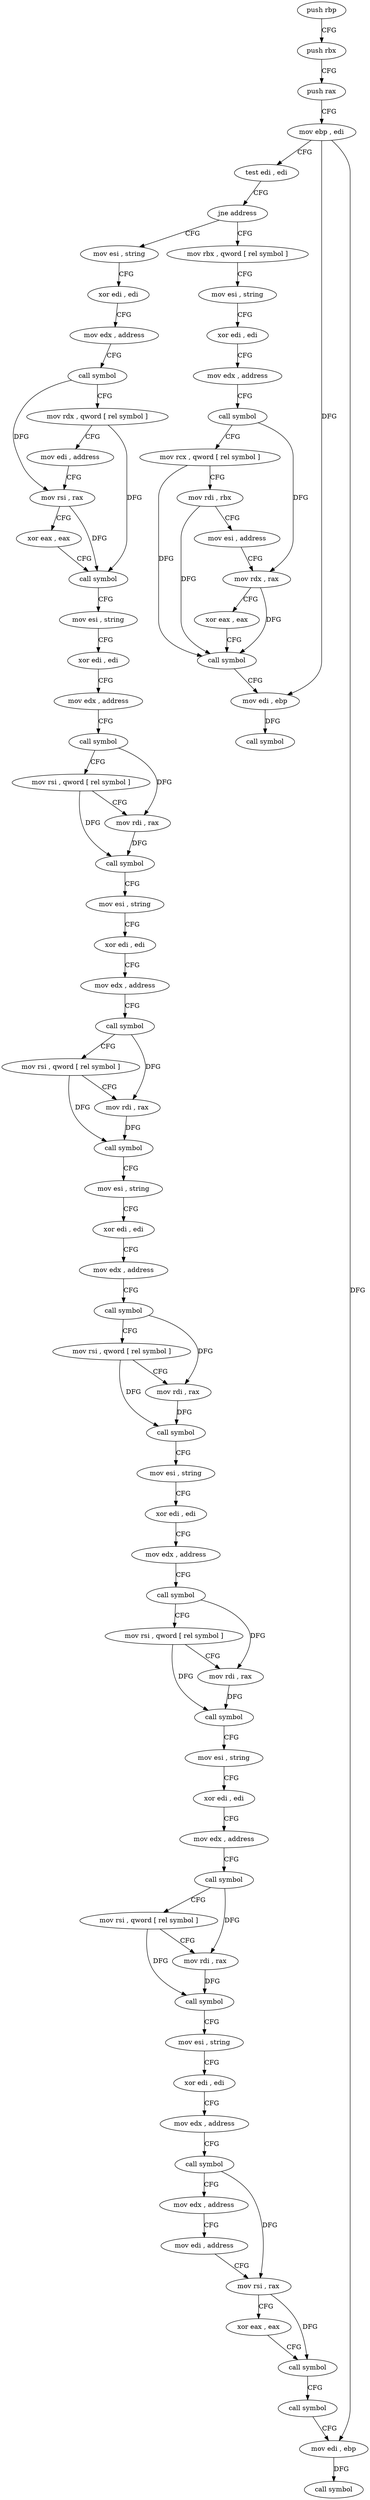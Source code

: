 digraph "func" {
"4200624" [label = "push rbp" ]
"4200625" [label = "push rbx" ]
"4200626" [label = "push rax" ]
"4200627" [label = "mov ebp , edi" ]
"4200629" [label = "test edi , edi" ]
"4200631" [label = "jne address" ]
"4200885" [label = "mov rbx , qword [ rel symbol ]" ]
"4200637" [label = "mov esi , string" ]
"4200892" [label = "mov esi , string" ]
"4200897" [label = "xor edi , edi" ]
"4200899" [label = "mov edx , address" ]
"4200904" [label = "call symbol" ]
"4200909" [label = "mov rcx , qword [ rel symbol ]" ]
"4200916" [label = "mov rdi , rbx" ]
"4200919" [label = "mov esi , address" ]
"4200924" [label = "mov rdx , rax" ]
"4200927" [label = "xor eax , eax" ]
"4200929" [label = "call symbol" ]
"4200934" [label = "mov edi , ebp" ]
"4200936" [label = "call symbol" ]
"4200642" [label = "xor edi , edi" ]
"4200644" [label = "mov edx , address" ]
"4200649" [label = "call symbol" ]
"4200654" [label = "mov rdx , qword [ rel symbol ]" ]
"4200661" [label = "mov edi , address" ]
"4200666" [label = "mov rsi , rax" ]
"4200669" [label = "xor eax , eax" ]
"4200671" [label = "call symbol" ]
"4200676" [label = "mov esi , string" ]
"4200681" [label = "xor edi , edi" ]
"4200683" [label = "mov edx , address" ]
"4200688" [label = "call symbol" ]
"4200693" [label = "mov rsi , qword [ rel symbol ]" ]
"4200700" [label = "mov rdi , rax" ]
"4200703" [label = "call symbol" ]
"4200708" [label = "mov esi , string" ]
"4200713" [label = "xor edi , edi" ]
"4200715" [label = "mov edx , address" ]
"4200720" [label = "call symbol" ]
"4200725" [label = "mov rsi , qword [ rel symbol ]" ]
"4200732" [label = "mov rdi , rax" ]
"4200735" [label = "call symbol" ]
"4200740" [label = "mov esi , string" ]
"4200745" [label = "xor edi , edi" ]
"4200747" [label = "mov edx , address" ]
"4200752" [label = "call symbol" ]
"4200757" [label = "mov rsi , qword [ rel symbol ]" ]
"4200764" [label = "mov rdi , rax" ]
"4200767" [label = "call symbol" ]
"4200772" [label = "mov esi , string" ]
"4200777" [label = "xor edi , edi" ]
"4200779" [label = "mov edx , address" ]
"4200784" [label = "call symbol" ]
"4200789" [label = "mov rsi , qword [ rel symbol ]" ]
"4200796" [label = "mov rdi , rax" ]
"4200799" [label = "call symbol" ]
"4200804" [label = "mov esi , string" ]
"4200809" [label = "xor edi , edi" ]
"4200811" [label = "mov edx , address" ]
"4200816" [label = "call symbol" ]
"4200821" [label = "mov rsi , qword [ rel symbol ]" ]
"4200828" [label = "mov rdi , rax" ]
"4200831" [label = "call symbol" ]
"4200836" [label = "mov esi , string" ]
"4200841" [label = "xor edi , edi" ]
"4200843" [label = "mov edx , address" ]
"4200848" [label = "call symbol" ]
"4200853" [label = "mov edx , address" ]
"4200858" [label = "mov edi , address" ]
"4200863" [label = "mov rsi , rax" ]
"4200866" [label = "xor eax , eax" ]
"4200868" [label = "call symbol" ]
"4200873" [label = "call symbol" ]
"4200878" [label = "mov edi , ebp" ]
"4200880" [label = "call symbol" ]
"4200624" -> "4200625" [ label = "CFG" ]
"4200625" -> "4200626" [ label = "CFG" ]
"4200626" -> "4200627" [ label = "CFG" ]
"4200627" -> "4200629" [ label = "CFG" ]
"4200627" -> "4200934" [ label = "DFG" ]
"4200627" -> "4200878" [ label = "DFG" ]
"4200629" -> "4200631" [ label = "CFG" ]
"4200631" -> "4200885" [ label = "CFG" ]
"4200631" -> "4200637" [ label = "CFG" ]
"4200885" -> "4200892" [ label = "CFG" ]
"4200637" -> "4200642" [ label = "CFG" ]
"4200892" -> "4200897" [ label = "CFG" ]
"4200897" -> "4200899" [ label = "CFG" ]
"4200899" -> "4200904" [ label = "CFG" ]
"4200904" -> "4200909" [ label = "CFG" ]
"4200904" -> "4200924" [ label = "DFG" ]
"4200909" -> "4200916" [ label = "CFG" ]
"4200909" -> "4200929" [ label = "DFG" ]
"4200916" -> "4200919" [ label = "CFG" ]
"4200916" -> "4200929" [ label = "DFG" ]
"4200919" -> "4200924" [ label = "CFG" ]
"4200924" -> "4200927" [ label = "CFG" ]
"4200924" -> "4200929" [ label = "DFG" ]
"4200927" -> "4200929" [ label = "CFG" ]
"4200929" -> "4200934" [ label = "CFG" ]
"4200934" -> "4200936" [ label = "DFG" ]
"4200642" -> "4200644" [ label = "CFG" ]
"4200644" -> "4200649" [ label = "CFG" ]
"4200649" -> "4200654" [ label = "CFG" ]
"4200649" -> "4200666" [ label = "DFG" ]
"4200654" -> "4200661" [ label = "CFG" ]
"4200654" -> "4200671" [ label = "DFG" ]
"4200661" -> "4200666" [ label = "CFG" ]
"4200666" -> "4200669" [ label = "CFG" ]
"4200666" -> "4200671" [ label = "DFG" ]
"4200669" -> "4200671" [ label = "CFG" ]
"4200671" -> "4200676" [ label = "CFG" ]
"4200676" -> "4200681" [ label = "CFG" ]
"4200681" -> "4200683" [ label = "CFG" ]
"4200683" -> "4200688" [ label = "CFG" ]
"4200688" -> "4200693" [ label = "CFG" ]
"4200688" -> "4200700" [ label = "DFG" ]
"4200693" -> "4200700" [ label = "CFG" ]
"4200693" -> "4200703" [ label = "DFG" ]
"4200700" -> "4200703" [ label = "DFG" ]
"4200703" -> "4200708" [ label = "CFG" ]
"4200708" -> "4200713" [ label = "CFG" ]
"4200713" -> "4200715" [ label = "CFG" ]
"4200715" -> "4200720" [ label = "CFG" ]
"4200720" -> "4200725" [ label = "CFG" ]
"4200720" -> "4200732" [ label = "DFG" ]
"4200725" -> "4200732" [ label = "CFG" ]
"4200725" -> "4200735" [ label = "DFG" ]
"4200732" -> "4200735" [ label = "DFG" ]
"4200735" -> "4200740" [ label = "CFG" ]
"4200740" -> "4200745" [ label = "CFG" ]
"4200745" -> "4200747" [ label = "CFG" ]
"4200747" -> "4200752" [ label = "CFG" ]
"4200752" -> "4200757" [ label = "CFG" ]
"4200752" -> "4200764" [ label = "DFG" ]
"4200757" -> "4200764" [ label = "CFG" ]
"4200757" -> "4200767" [ label = "DFG" ]
"4200764" -> "4200767" [ label = "DFG" ]
"4200767" -> "4200772" [ label = "CFG" ]
"4200772" -> "4200777" [ label = "CFG" ]
"4200777" -> "4200779" [ label = "CFG" ]
"4200779" -> "4200784" [ label = "CFG" ]
"4200784" -> "4200789" [ label = "CFG" ]
"4200784" -> "4200796" [ label = "DFG" ]
"4200789" -> "4200796" [ label = "CFG" ]
"4200789" -> "4200799" [ label = "DFG" ]
"4200796" -> "4200799" [ label = "DFG" ]
"4200799" -> "4200804" [ label = "CFG" ]
"4200804" -> "4200809" [ label = "CFG" ]
"4200809" -> "4200811" [ label = "CFG" ]
"4200811" -> "4200816" [ label = "CFG" ]
"4200816" -> "4200821" [ label = "CFG" ]
"4200816" -> "4200828" [ label = "DFG" ]
"4200821" -> "4200828" [ label = "CFG" ]
"4200821" -> "4200831" [ label = "DFG" ]
"4200828" -> "4200831" [ label = "DFG" ]
"4200831" -> "4200836" [ label = "CFG" ]
"4200836" -> "4200841" [ label = "CFG" ]
"4200841" -> "4200843" [ label = "CFG" ]
"4200843" -> "4200848" [ label = "CFG" ]
"4200848" -> "4200853" [ label = "CFG" ]
"4200848" -> "4200863" [ label = "DFG" ]
"4200853" -> "4200858" [ label = "CFG" ]
"4200858" -> "4200863" [ label = "CFG" ]
"4200863" -> "4200866" [ label = "CFG" ]
"4200863" -> "4200868" [ label = "DFG" ]
"4200866" -> "4200868" [ label = "CFG" ]
"4200868" -> "4200873" [ label = "CFG" ]
"4200873" -> "4200878" [ label = "CFG" ]
"4200878" -> "4200880" [ label = "DFG" ]
}
